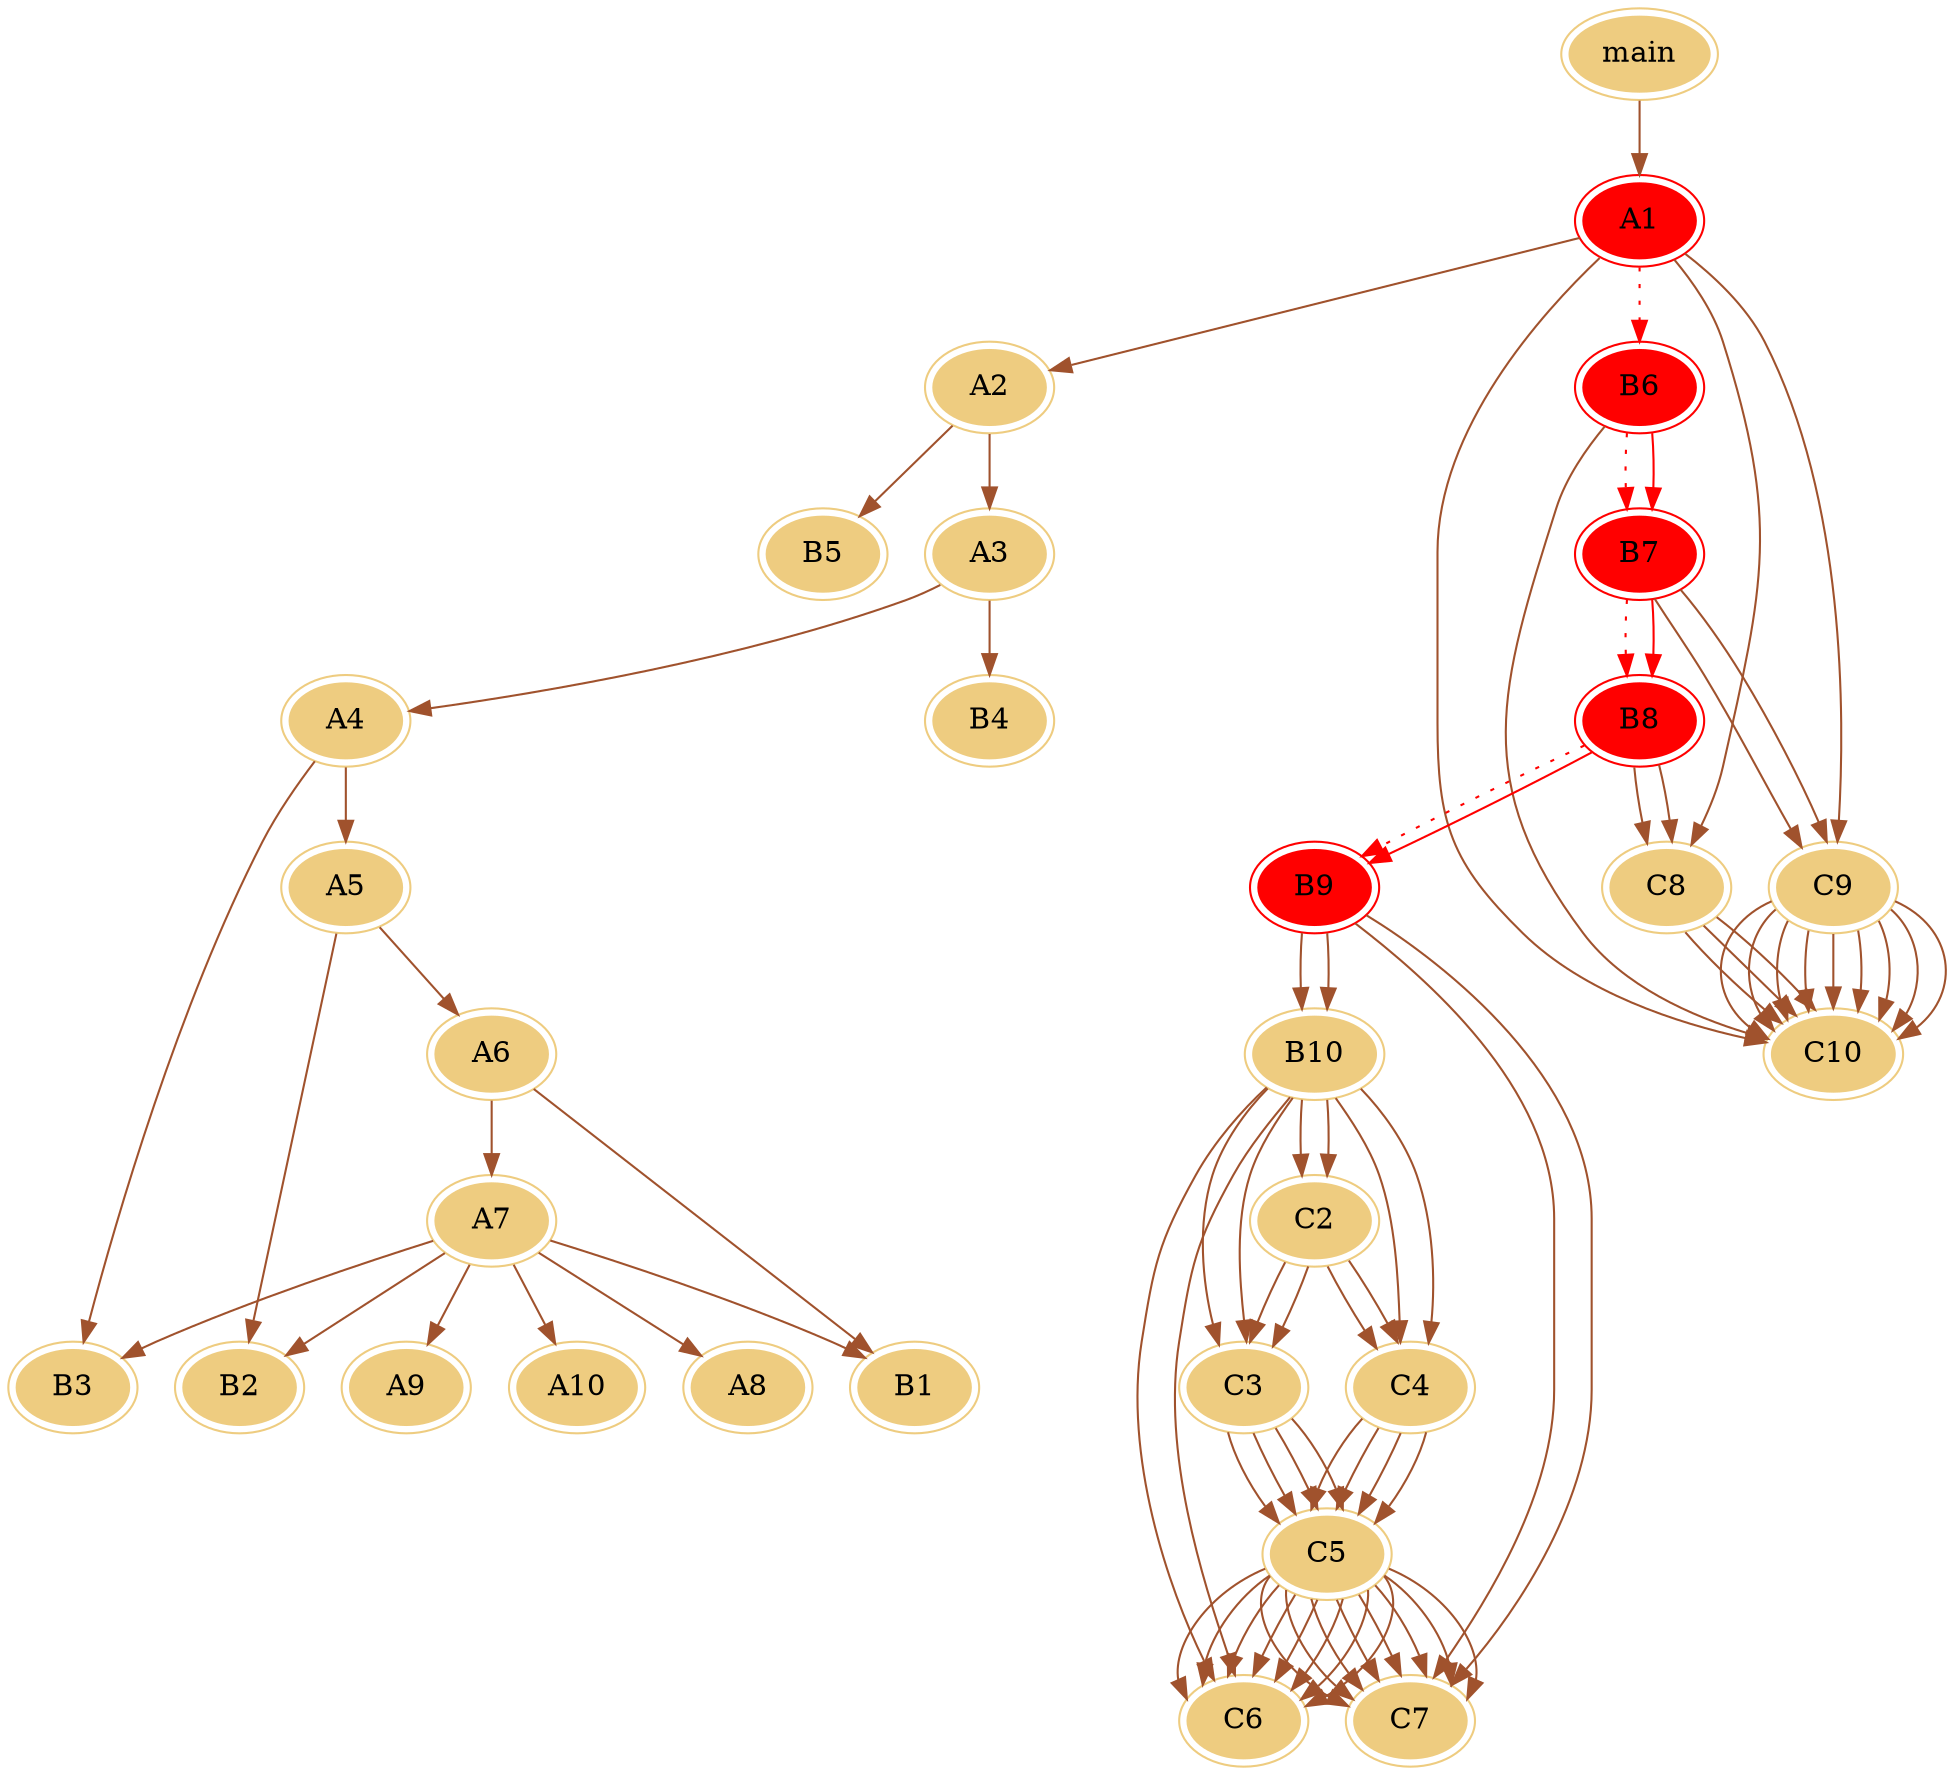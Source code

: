 digraph G {
    /*初始化节点和边的颜色*/
    node [peripheries=2 style=filled color="#eecc80"]
    edge [color="sienna" fontcolor="green"]
main -> A1;
A1 -> A2;
A2 -> A3;
A3 -> A4;
A4 -> A5;
A5 -> A6;
A6 -> A7;
A7 -> A8;
A7 -> A9;
A7 -> A10;
A7 -> B1;
A7 -> B2;
A7 -> B3;
A6 -> B1;
A5 -> B2;
A4 -> B3;
A3 -> B4;
A2 -> B5;
A1 -> B6[color=red, style = dotted];
B6 -> B7[color=red, style = dotted];
B7 -> B8[color=red, style = dotted];
B8 -> B9[color=red, style = dotted];
B9 -> B10;
B10 -> C2;
C2 -> C3;
C3 -> C5;
C5 -> C6;
C5 -> C7;
C2 -> C4;
C4 -> C5;
C5 -> C6;
C5 -> C7;
B10 -> C3;
C3 -> C5;
C5 -> C6;
C5 -> C7;
B10 -> C4;
C4 -> C5;
C5 -> C6;
C5 -> C7;
B10 -> C6;
B9 -> C7;
B8 -> C8;
C8 -> C10;
B7 -> C9;
C9 -> C10;
C9 -> C10;
C9 -> C10;
B6 -> B7[color=red];
B7 -> B8[color=red];
B8 -> B9[color=red];
B9 -> B10;
B10 -> C2;
C2 -> C3;
C3 -> C5;
C5 -> C6;
C5 -> C7;
C2 -> C4;
C4 -> C5;
C5 -> C6;
C5 -> C7;
B10 -> C3;
C3 -> C5;
C5 -> C6;
C5 -> C7;
B10 -> C4;
C4 -> C5;
C5 -> C6;
C5 -> C7;
B10 -> C6;
B9 -> C7;
B8 -> C8;
C8 -> C10;
B7 -> C9;
C9 -> C10;
C9 -> C10;
C9 -> C10;
B6 -> C10;
A1 -> C10;
A1 -> C9;
C9 -> C10;
C9 -> C10;
C9 -> C10;
A1 -> C8;
C8 -> C10;
A1[color=red];
B6[color=red];
B6[color=red];
B7[color=red];
B7[color=red];
B8[color=red];
B8[color=red];
B9[color=red];
B6[color=red];
B7[color=red];
B7[color=red];
B8[color=red];
B8[color=red];
B9[color=red];

}